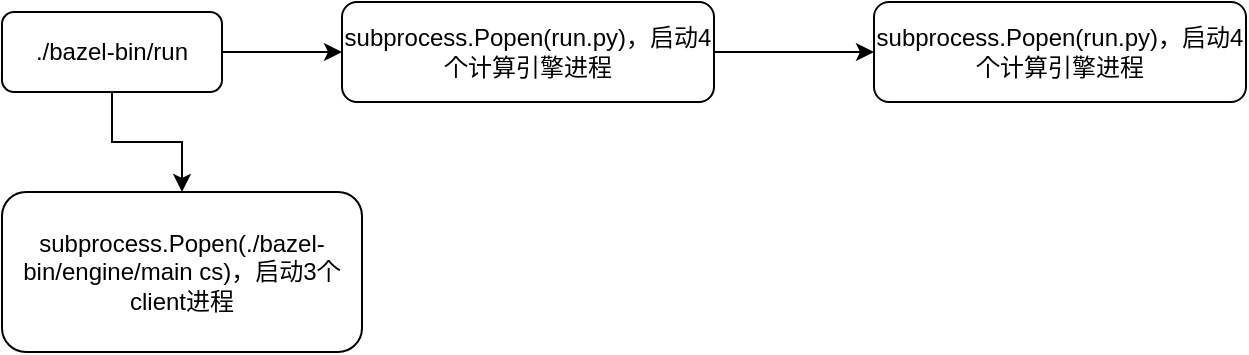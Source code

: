 <mxfile version="10.6.0" type="github"><diagram id="bzZ6AEbOESbryOhf7otm" name="Page-1"><mxGraphModel dx="965" dy="591" grid="1" gridSize="10" guides="1" tooltips="1" connect="1" arrows="1" fold="1" page="1" pageScale="1" pageWidth="827" pageHeight="1169" math="0" shadow="0"><root><mxCell id="0"/><mxCell id="1" parent="0"/><mxCell id="yb6TzpeK1v6G_qk7ZO7s-3" value="" style="edgeStyle=orthogonalEdgeStyle;rounded=0;orthogonalLoop=1;jettySize=auto;html=1;" edge="1" parent="1" source="yb6TzpeK1v6G_qk7ZO7s-1" target="yb6TzpeK1v6G_qk7ZO7s-2"><mxGeometry relative="1" as="geometry"/></mxCell><mxCell id="yb6TzpeK1v6G_qk7ZO7s-5" value="" style="edgeStyle=orthogonalEdgeStyle;rounded=0;orthogonalLoop=1;jettySize=auto;html=1;" edge="1" parent="1" source="yb6TzpeK1v6G_qk7ZO7s-1" target="yb6TzpeK1v6G_qk7ZO7s-4"><mxGeometry relative="1" as="geometry"/></mxCell><mxCell id="yb6TzpeK1v6G_qk7ZO7s-1" value="./bazel-bin/run" style="shape=ext;rounded=1;html=1;whiteSpace=wrap;" vertex="1" parent="1"><mxGeometry x="120" y="110" width="110" height="40" as="geometry"/></mxCell><mxCell id="yb6TzpeK1v6G_qk7ZO7s-4" value="&lt;span lang=&quot;EN-US&quot;&gt;subprocess.Popen(./bazel-bin/engine/main cs)，启动3个client进程&lt;/span&gt;" style="shape=ext;rounded=1;html=1;whiteSpace=wrap;" vertex="1" parent="1"><mxGeometry x="120" y="200" width="180" height="80" as="geometry"/></mxCell><mxCell id="yb6TzpeK1v6G_qk7ZO7s-7" value="" style="edgeStyle=orthogonalEdgeStyle;rounded=0;orthogonalLoop=1;jettySize=auto;html=1;" edge="1" parent="1" source="yb6TzpeK1v6G_qk7ZO7s-2" target="yb6TzpeK1v6G_qk7ZO7s-6"><mxGeometry relative="1" as="geometry"/></mxCell><mxCell id="yb6TzpeK1v6G_qk7ZO7s-2" value="&lt;span&gt;subprocess.Popen(run.py)，&lt;/span&gt;启动4个计算引擎进程" style="shape=ext;rounded=1;html=1;whiteSpace=wrap;" vertex="1" parent="1"><mxGeometry x="290" y="105" width="186" height="50" as="geometry"/></mxCell><mxCell id="yb6TzpeK1v6G_qk7ZO7s-6" value="&lt;span&gt;subprocess.Popen(run.py)，&lt;/span&gt;启动4个计算引擎进程" style="shape=ext;rounded=1;html=1;whiteSpace=wrap;" vertex="1" parent="1"><mxGeometry x="556" y="105" width="186" height="50" as="geometry"/></mxCell></root></mxGraphModel></diagram></mxfile>